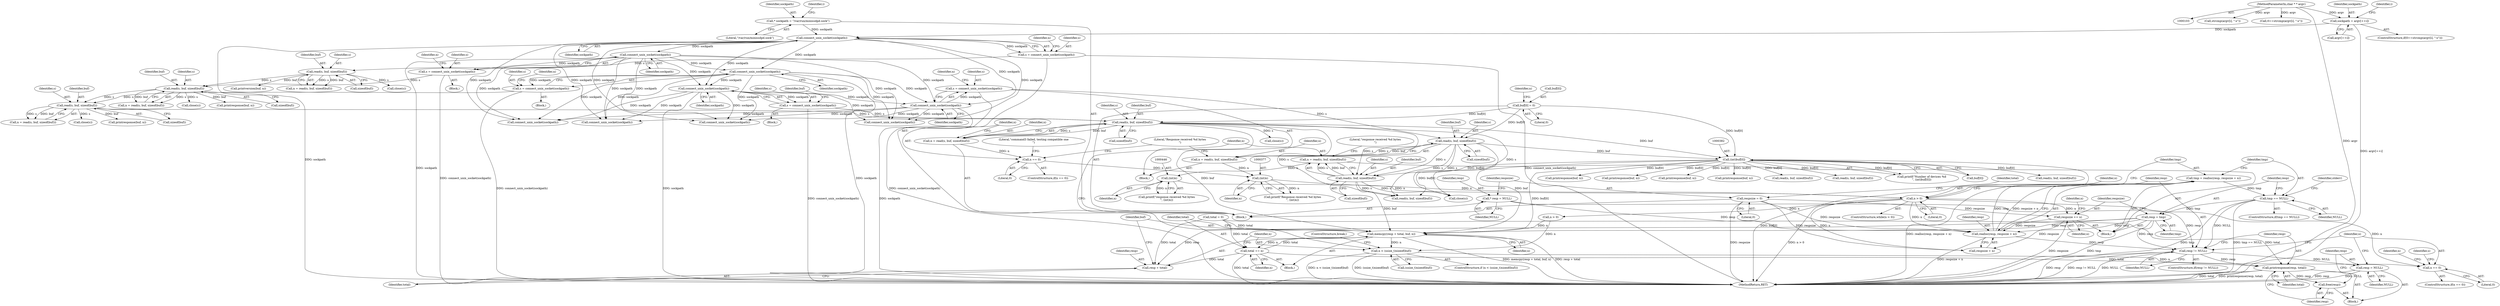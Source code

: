 digraph "0_miniupnp_b238cade9a173c6f751a34acf8ccff838a62aa47_0@API" {
"1000391" [label="(Call,tmp = realloc(resp, respsize + n))"];
"1000393" [label="(Call,realloc(resp, respsize + n))"];
"1000407" [label="(Call,resp = tmp)"];
"1000399" [label="(Call,tmp == NULL)"];
"1000391" [label="(Call,tmp = realloc(resp, respsize + n))"];
"1000145" [label="(Call,* resp = NULL)"];
"1000410" [label="(Call,respsize += n)"];
"1000387" [label="(Call,n > 0)"];
"1000445" [label="(Call,(int)n)"];
"1000436" [label="(Call,n = read(s, buf, sizeof(buf)))"];
"1000438" [label="(Call,read(s, buf, sizeof(buf)))"];
"1000369" [label="(Call,read(s, buf, sizeof(buf)))"];
"1000355" [label="(Call,s = connect_unix_socket(sockpath))"];
"1000357" [label="(Call,connect_unix_socket(sockpath))"];
"1000258" [label="(Call,connect_unix_socket(sockpath))"];
"1000222" [label="(Call,connect_unix_socket(sockpath))"];
"1000159" [label="(Call,* sockpath = \"/var/run/minissdpd.sock\")"];
"1000182" [label="(Call,sockpath = argv[++i])"];
"1000105" [label="(MethodParameterIn,char * * argv)"];
"1000292" [label="(Call,connect_unix_socket(sockpath))"];
"1000326" [label="(Call,connect_unix_socket(sockpath))"];
"1000328" [label="(Call,buf[0] = 0)"];
"1000341" [label="(Call,read(s, buf, sizeof(buf)))"];
"1000304" [label="(Call,read(s, buf, sizeof(buf)))"];
"1000290" [label="(Call,s = connect_unix_socket(sockpath))"];
"1000270" [label="(Call,read(s, buf, sizeof(buf)))"];
"1000232" [label="(Call,read(s, buf, sizeof(buf)))"];
"1000220" [label="(Call,s = connect_unix_socket(sockpath))"];
"1000256" [label="(Call,s = connect_unix_socket(sockpath))"];
"1000324" [label="(Call,s = connect_unix_socket(sockpath))"];
"1000381" [label="(Call,(int)buf[0])"];
"1000376" [label="(Call,(int)n)"];
"1000367" [label="(Call,n = read(s, buf, sizeof(buf)))"];
"1000347" [label="(Call,n == 0)"];
"1000339" [label="(Call,n = read(s, buf, sizeof(buf)))"];
"1000149" [label="(Call,respsize = 0)"];
"1000449" [label="(Call,resp != NULL)"];
"1000453" [label="(Call,printresponse(resp, total))"];
"1000456" [label="(Call,free(resp))"];
"1000458" [label="(Call,resp = NULL)"];
"1000418" [label="(Call,memcpy(resp + total, buf, n))"];
"1000424" [label="(Call,total += n)"];
"1000419" [label="(Call,resp + total)"];
"1000428" [label="(Call,n < (ssize_t)sizeof(buf))"];
"1000462" [label="(Call,n == 0)"];
"1000400" [label="(Identifier,tmp)"];
"1000177" [label="(Call,strcmp(argv[i], \"-s\"))"];
"1000438" [label="(Call,read(s, buf, sizeof(buf)))"];
"1000388" [label="(Identifier,n)"];
"1000443" [label="(Call,printf(\"response received %d bytes\n\", (int)n))"];
"1000420" [label="(Identifier,resp)"];
"1000463" [label="(Identifier,n)"];
"1000367" [label="(Call,n = read(s, buf, sizeof(buf)))"];
"1000458" [label="(Call,resp = NULL)"];
"1000399" [label="(Call,tmp == NULL)"];
"1000386" [label="(ControlStructure,while(n > 0))"];
"1000257" [label="(Identifier,s)"];
"1000357" [label="(Call,connect_unix_socket(sockpath))"];
"1000417" [label="(Block,)"];
"1000272" [label="(Identifier,buf)"];
"1000369" [label="(Call,read(s, buf, sizeof(buf)))"];
"1000183" [label="(Identifier,sockpath)"];
"1000302" [label="(Call,n = read(s, buf, sizeof(buf)))"];
"1000428" [label="(Call,n < (ssize_t)sizeof(buf))"];
"1000375" [label="(Literal,\"Response received %d bytes\n\")"];
"1000233" [label="(Identifier,s)"];
"1000332" [label="(Literal,0)"];
"1000473" [label="(Identifier,n)"];
"1000371" [label="(Identifier,buf)"];
"1000175" [label="(Call,0==strcmp(argv[i], \"-s\"))"];
"1000456" [label="(Call,free(resp))"];
"1000450" [label="(Identifier,resp)"];
"1000268" [label="(Call,n = read(s, buf, sizeof(buf)))"];
"1000325" [label="(Identifier,s)"];
"1000225" [label="(Identifier,n)"];
"1000355" [label="(Call,s = connect_unix_socket(sockpath))"];
"1000470" [label="(Call,connect_unix_socket(sockpath))"];
"1000172" [label="(Identifier,i)"];
"1000426" [label="(Identifier,n)"];
"1000404" [label="(Identifier,stderr)"];
"1000486" [label="(Call,read(s, buf, sizeof(buf)))"];
"1000322" [label="(Call,close(s))"];
"1000222" [label="(Call,connect_unix_socket(sockpath))"];
"1000270" [label="(Call,read(s, buf, sizeof(buf)))"];
"1000339" [label="(Call,n = read(s, buf, sizeof(buf)))"];
"1000423" [label="(Identifier,n)"];
"1000460" [label="(Identifier,NULL)"];
"1000560" [label="(Call,printresponse(buf, n))"];
"1000258" [label="(Call,connect_unix_socket(sockpath))"];
"1000330" [label="(Identifier,buf)"];
"1000496" [label="(Call,printresponse(buf, n))"];
"1000592" [label="(Call,printresponse(buf, n))"];
"1000329" [label="(Call,buf[0])"];
"1000324" [label="(Call,s = connect_unix_socket(sockpath))"];
"1000424" [label="(Call,total += n)"];
"1000381" [label="(Call,(int)buf[0])"];
"1000230" [label="(Call,n = read(s, buf, sizeof(buf)))"];
"1000429" [label="(Identifier,n)"];
"1000439" [label="(Identifier,s)"];
"1000159" [label="(Call,* sockpath = \"/var/run/minissdpd.sock\")"];
"1000261" [label="(Identifier,n)"];
"1000105" [label="(MethodParameterIn,char * * argv)"];
"1000418" [label="(Call,memcpy(resp + total, buf, n))"];
"1000327" [label="(Identifier,sockpath)"];
"1000392" [label="(Identifier,tmp)"];
"1000419" [label="(Call,resp + total)"];
"1000415" [label="(Identifier,n)"];
"1000410" [label="(Call,respsize += n)"];
"1000341" [label="(Call,read(s, buf, sizeof(buf)))"];
"1000550" [label="(Call,read(s, buf, sizeof(buf)))"];
"1000259" [label="(Identifier,sockpath)"];
"1000376" [label="(Call,(int)n)"];
"1000387" [label="(Call,n > 0)"];
"1000235" [label="(Call,sizeof(buf))"];
"1000306" [label="(Identifier,buf)"];
"1000326" [label="(Call,connect_unix_socket(sockpath))"];
"1000352" [label="(Literal,\"command3 failed, testing compatible one\n\")"];
"1000437" [label="(Identifier,n)"];
"1000350" [label="(Block,)"];
"1000287" [label="(Block,)"];
"1000412" [label="(Identifier,n)"];
"1000232" [label="(Call,read(s, buf, sizeof(buf)))"];
"1000334" [label="(Identifier,n)"];
"1000305" [label="(Identifier,s)"];
"1000448" [label="(ControlStructure,if(resp != NULL))"];
"1000427" [label="(ControlStructure,if (n < (ssize_t)sizeof(buf)))"];
"1000393" [label="(Call,realloc(resp, respsize + n))"];
"1000444" [label="(Literal,\"response received %d bytes\n\")"];
"1000451" [label="(Identifier,NULL)"];
"1000582" [label="(Call,read(s, buf, sizeof(buf)))"];
"1000540" [label="(Call,connect_unix_socket(sockpath))"];
"1000151" [label="(Literal,0)"];
"1000379" [label="(Call,printf(\"Number of devices %d\n\", (int)buf[0]))"];
"1000459" [label="(Identifier,resp)"];
"1000161" [label="(Literal,\"/var/run/minissdpd.sock\")"];
"1000452" [label="(Block,)"];
"1000440" [label="(Identifier,buf)"];
"1000409" [label="(Identifier,tmp)"];
"1000254" [label="(Call,close(s))"];
"1000455" [label="(Identifier,total)"];
"1000461" [label="(ControlStructure,if(n == 0))"];
"1000291" [label="(Identifier,s)"];
"1000184" [label="(Call,argv[++i])"];
"1000411" [label="(Identifier,respsize)"];
"1000435" [label="(ControlStructure,break;)"];
"1000343" [label="(Identifier,buf)"];
"1000342" [label="(Identifier,s)"];
"1000383" [label="(Call,buf[0])"];
"1000314" [label="(Call,printresponse(buf, n))"];
"1000155" [label="(Call,total = 0)"];
"1000447" [label="(Identifier,n)"];
"1000292" [label="(Call,connect_unix_socket(sockpath))"];
"1000441" [label="(Call,sizeof(buf))"];
"1000344" [label="(Call,sizeof(buf))"];
"1000234" [label="(Identifier,buf)"];
"1000374" [label="(Call,printf(\"Response received %d bytes\n\", (int)n))"];
"1000407" [label="(Call,resp = tmp)"];
"1000146" [label="(Identifier,resp)"];
"1000290" [label="(Call,s = connect_unix_socket(sockpath))"];
"1000518" [label="(Call,read(s, buf, sizeof(buf)))"];
"1000346" [label="(ControlStructure,if(n == 0))"];
"1000271" [label="(Identifier,s)"];
"1000149" [label="(Call,respsize = 0)"];
"1000349" [label="(Literal,0)"];
"1000293" [label="(Identifier,sockpath)"];
"1000223" [label="(Identifier,sockpath)"];
"1000445" [label="(Call,(int)n)"];
"1000304" [label="(Call,read(s, buf, sizeof(buf)))"];
"1000401" [label="(Identifier,NULL)"];
"1000572" [label="(Call,connect_unix_socket(sockpath))"];
"1000467" [label="(Identifier,s)"];
"1000394" [label="(Identifier,resp)"];
"1000147" [label="(Identifier,NULL)"];
"1000449" [label="(Call,resp != NULL)"];
"1000391" [label="(Call,tmp = realloc(resp, respsize + n))"];
"1000347" [label="(Call,n == 0)"];
"1000414" [label="(Call,n > 0)"];
"1000288" [label="(Call,close(s))"];
"1000464" [label="(Literal,0)"];
"1000378" [label="(Identifier,n)"];
"1000156" [label="(Identifier,total)"];
"1000599" [label="(MethodReturn,RET)"];
"1000280" [label="(Call,printresponse(buf, n))"];
"1000348" [label="(Identifier,n)"];
"1000321" [label="(Block,)"];
"1000372" [label="(Call,sizeof(buf))"];
"1000220" [label="(Call,s = connect_unix_socket(sockpath))"];
"1000150" [label="(Identifier,respsize)"];
"1000436" [label="(Call,n = read(s, buf, sizeof(buf)))"];
"1000454" [label="(Identifier,resp)"];
"1000389" [label="(Literal,0)"];
"1000368" [label="(Identifier,n)"];
"1000390" [label="(Block,)"];
"1000295" [label="(Identifier,n)"];
"1000247" [label="(Call,printversion(buf, n))"];
"1000182" [label="(Call,sockpath = argv[++i])"];
"1000164" [label="(Identifier,i)"];
"1000174" [label="(ControlStructure,if(0==strcmp(argv[i], \"-s\")))"];
"1000508" [label="(Call,connect_unix_socket(sockpath))"];
"1000251" [label="(Block,)"];
"1000256" [label="(Call,s = connect_unix_socket(sockpath))"];
"1000453" [label="(Call,printresponse(resp, total))"];
"1000145" [label="(Call,* resp = NULL)"];
"1000408" [label="(Identifier,resp)"];
"1000395" [label="(Call,respsize + n)"];
"1000457" [label="(Identifier,resp)"];
"1000328" [label="(Call,buf[0] = 0)"];
"1000466" [label="(Call,close(s))"];
"1000370" [label="(Identifier,s)"];
"1000106" [label="(Block,)"];
"1000356" [label="(Identifier,s)"];
"1000358" [label="(Identifier,sockpath)"];
"1000273" [label="(Call,sizeof(buf))"];
"1000221" [label="(Identifier,s)"];
"1000528" [label="(Call,printresponse(buf, n))"];
"1000425" [label="(Identifier,total)"];
"1000340" [label="(Identifier,n)"];
"1000430" [label="(Call,(ssize_t)sizeof(buf))"];
"1000421" [label="(Identifier,total)"];
"1000398" [label="(ControlStructure,if(tmp == NULL))"];
"1000360" [label="(Identifier,n)"];
"1000422" [label="(Identifier,buf)"];
"1000160" [label="(Identifier,sockpath)"];
"1000462" [label="(Call,n == 0)"];
"1000353" [label="(Call,close(s))"];
"1000307" [label="(Call,sizeof(buf))"];
"1000391" -> "1000390"  [label="AST: "];
"1000391" -> "1000393"  [label="CFG: "];
"1000392" -> "1000391"  [label="AST: "];
"1000393" -> "1000391"  [label="AST: "];
"1000400" -> "1000391"  [label="CFG: "];
"1000391" -> "1000599"  [label="DDG: realloc(resp, respsize + n)"];
"1000393" -> "1000391"  [label="DDG: resp"];
"1000393" -> "1000391"  [label="DDG: respsize + n"];
"1000391" -> "1000399"  [label="DDG: tmp"];
"1000393" -> "1000395"  [label="CFG: "];
"1000394" -> "1000393"  [label="AST: "];
"1000395" -> "1000393"  [label="AST: "];
"1000393" -> "1000599"  [label="DDG: respsize + n"];
"1000407" -> "1000393"  [label="DDG: resp"];
"1000145" -> "1000393"  [label="DDG: resp"];
"1000410" -> "1000393"  [label="DDG: respsize"];
"1000149" -> "1000393"  [label="DDG: respsize"];
"1000387" -> "1000393"  [label="DDG: n"];
"1000393" -> "1000449"  [label="DDG: resp"];
"1000407" -> "1000390"  [label="AST: "];
"1000407" -> "1000409"  [label="CFG: "];
"1000408" -> "1000407"  [label="AST: "];
"1000409" -> "1000407"  [label="AST: "];
"1000411" -> "1000407"  [label="CFG: "];
"1000407" -> "1000599"  [label="DDG: tmp"];
"1000399" -> "1000407"  [label="DDG: tmp"];
"1000407" -> "1000418"  [label="DDG: resp"];
"1000407" -> "1000419"  [label="DDG: resp"];
"1000407" -> "1000449"  [label="DDG: resp"];
"1000399" -> "1000398"  [label="AST: "];
"1000399" -> "1000401"  [label="CFG: "];
"1000400" -> "1000399"  [label="AST: "];
"1000401" -> "1000399"  [label="AST: "];
"1000404" -> "1000399"  [label="CFG: "];
"1000408" -> "1000399"  [label="CFG: "];
"1000399" -> "1000599"  [label="DDG: tmp"];
"1000399" -> "1000599"  [label="DDG: tmp == NULL"];
"1000399" -> "1000449"  [label="DDG: NULL"];
"1000145" -> "1000106"  [label="AST: "];
"1000145" -> "1000147"  [label="CFG: "];
"1000146" -> "1000145"  [label="AST: "];
"1000147" -> "1000145"  [label="AST: "];
"1000150" -> "1000145"  [label="CFG: "];
"1000145" -> "1000449"  [label="DDG: resp"];
"1000410" -> "1000390"  [label="AST: "];
"1000410" -> "1000412"  [label="CFG: "];
"1000411" -> "1000410"  [label="AST: "];
"1000412" -> "1000410"  [label="AST: "];
"1000415" -> "1000410"  [label="CFG: "];
"1000410" -> "1000599"  [label="DDG: respsize"];
"1000410" -> "1000395"  [label="DDG: respsize"];
"1000387" -> "1000410"  [label="DDG: n"];
"1000149" -> "1000410"  [label="DDG: respsize"];
"1000387" -> "1000386"  [label="AST: "];
"1000387" -> "1000389"  [label="CFG: "];
"1000388" -> "1000387"  [label="AST: "];
"1000389" -> "1000387"  [label="AST: "];
"1000392" -> "1000387"  [label="CFG: "];
"1000450" -> "1000387"  [label="CFG: "];
"1000387" -> "1000599"  [label="DDG: n > 0"];
"1000445" -> "1000387"  [label="DDG: n"];
"1000376" -> "1000387"  [label="DDG: n"];
"1000387" -> "1000395"  [label="DDG: n"];
"1000387" -> "1000414"  [label="DDG: n"];
"1000387" -> "1000462"  [label="DDG: n"];
"1000445" -> "1000443"  [label="AST: "];
"1000445" -> "1000447"  [label="CFG: "];
"1000446" -> "1000445"  [label="AST: "];
"1000447" -> "1000445"  [label="AST: "];
"1000443" -> "1000445"  [label="CFG: "];
"1000445" -> "1000443"  [label="DDG: n"];
"1000436" -> "1000445"  [label="DDG: n"];
"1000436" -> "1000390"  [label="AST: "];
"1000436" -> "1000438"  [label="CFG: "];
"1000437" -> "1000436"  [label="AST: "];
"1000438" -> "1000436"  [label="AST: "];
"1000444" -> "1000436"  [label="CFG: "];
"1000438" -> "1000436"  [label="DDG: s"];
"1000438" -> "1000436"  [label="DDG: buf"];
"1000438" -> "1000441"  [label="CFG: "];
"1000439" -> "1000438"  [label="AST: "];
"1000440" -> "1000438"  [label="AST: "];
"1000441" -> "1000438"  [label="AST: "];
"1000438" -> "1000418"  [label="DDG: buf"];
"1000369" -> "1000438"  [label="DDG: s"];
"1000341" -> "1000438"  [label="DDG: s"];
"1000381" -> "1000438"  [label="DDG: buf[0]"];
"1000438" -> "1000466"  [label="DDG: s"];
"1000438" -> "1000486"  [label="DDG: s"];
"1000369" -> "1000367"  [label="AST: "];
"1000369" -> "1000372"  [label="CFG: "];
"1000370" -> "1000369"  [label="AST: "];
"1000371" -> "1000369"  [label="AST: "];
"1000372" -> "1000369"  [label="AST: "];
"1000367" -> "1000369"  [label="CFG: "];
"1000369" -> "1000367"  [label="DDG: s"];
"1000369" -> "1000367"  [label="DDG: buf"];
"1000355" -> "1000369"  [label="DDG: s"];
"1000328" -> "1000369"  [label="DDG: buf[0]"];
"1000369" -> "1000381"  [label="DDG: buf"];
"1000369" -> "1000418"  [label="DDG: buf"];
"1000369" -> "1000466"  [label="DDG: s"];
"1000369" -> "1000486"  [label="DDG: s"];
"1000355" -> "1000350"  [label="AST: "];
"1000355" -> "1000357"  [label="CFG: "];
"1000356" -> "1000355"  [label="AST: "];
"1000357" -> "1000355"  [label="AST: "];
"1000360" -> "1000355"  [label="CFG: "];
"1000355" -> "1000599"  [label="DDG: connect_unix_socket(sockpath)"];
"1000357" -> "1000355"  [label="DDG: sockpath"];
"1000357" -> "1000358"  [label="CFG: "];
"1000358" -> "1000357"  [label="AST: "];
"1000357" -> "1000599"  [label="DDG: sockpath"];
"1000258" -> "1000357"  [label="DDG: sockpath"];
"1000222" -> "1000357"  [label="DDG: sockpath"];
"1000292" -> "1000357"  [label="DDG: sockpath"];
"1000326" -> "1000357"  [label="DDG: sockpath"];
"1000357" -> "1000470"  [label="DDG: sockpath"];
"1000357" -> "1000508"  [label="DDG: sockpath"];
"1000357" -> "1000540"  [label="DDG: sockpath"];
"1000357" -> "1000572"  [label="DDG: sockpath"];
"1000258" -> "1000256"  [label="AST: "];
"1000258" -> "1000259"  [label="CFG: "];
"1000259" -> "1000258"  [label="AST: "];
"1000256" -> "1000258"  [label="CFG: "];
"1000258" -> "1000599"  [label="DDG: sockpath"];
"1000258" -> "1000256"  [label="DDG: sockpath"];
"1000222" -> "1000258"  [label="DDG: sockpath"];
"1000258" -> "1000292"  [label="DDG: sockpath"];
"1000258" -> "1000326"  [label="DDG: sockpath"];
"1000258" -> "1000470"  [label="DDG: sockpath"];
"1000258" -> "1000508"  [label="DDG: sockpath"];
"1000258" -> "1000540"  [label="DDG: sockpath"];
"1000258" -> "1000572"  [label="DDG: sockpath"];
"1000222" -> "1000220"  [label="AST: "];
"1000222" -> "1000223"  [label="CFG: "];
"1000223" -> "1000222"  [label="AST: "];
"1000220" -> "1000222"  [label="CFG: "];
"1000222" -> "1000599"  [label="DDG: sockpath"];
"1000222" -> "1000220"  [label="DDG: sockpath"];
"1000159" -> "1000222"  [label="DDG: sockpath"];
"1000182" -> "1000222"  [label="DDG: sockpath"];
"1000222" -> "1000292"  [label="DDG: sockpath"];
"1000222" -> "1000326"  [label="DDG: sockpath"];
"1000222" -> "1000470"  [label="DDG: sockpath"];
"1000222" -> "1000508"  [label="DDG: sockpath"];
"1000222" -> "1000540"  [label="DDG: sockpath"];
"1000222" -> "1000572"  [label="DDG: sockpath"];
"1000159" -> "1000106"  [label="AST: "];
"1000159" -> "1000161"  [label="CFG: "];
"1000160" -> "1000159"  [label="AST: "];
"1000161" -> "1000159"  [label="AST: "];
"1000164" -> "1000159"  [label="CFG: "];
"1000182" -> "1000174"  [label="AST: "];
"1000182" -> "1000184"  [label="CFG: "];
"1000183" -> "1000182"  [label="AST: "];
"1000184" -> "1000182"  [label="AST: "];
"1000172" -> "1000182"  [label="CFG: "];
"1000182" -> "1000599"  [label="DDG: argv[++i]"];
"1000105" -> "1000182"  [label="DDG: argv"];
"1000105" -> "1000103"  [label="AST: "];
"1000105" -> "1000599"  [label="DDG: argv"];
"1000105" -> "1000175"  [label="DDG: argv"];
"1000105" -> "1000177"  [label="DDG: argv"];
"1000292" -> "1000290"  [label="AST: "];
"1000292" -> "1000293"  [label="CFG: "];
"1000293" -> "1000292"  [label="AST: "];
"1000290" -> "1000292"  [label="CFG: "];
"1000292" -> "1000599"  [label="DDG: sockpath"];
"1000292" -> "1000290"  [label="DDG: sockpath"];
"1000292" -> "1000326"  [label="DDG: sockpath"];
"1000292" -> "1000470"  [label="DDG: sockpath"];
"1000292" -> "1000508"  [label="DDG: sockpath"];
"1000292" -> "1000540"  [label="DDG: sockpath"];
"1000292" -> "1000572"  [label="DDG: sockpath"];
"1000326" -> "1000324"  [label="AST: "];
"1000326" -> "1000327"  [label="CFG: "];
"1000327" -> "1000326"  [label="AST: "];
"1000324" -> "1000326"  [label="CFG: "];
"1000326" -> "1000599"  [label="DDG: sockpath"];
"1000326" -> "1000324"  [label="DDG: sockpath"];
"1000326" -> "1000470"  [label="DDG: sockpath"];
"1000326" -> "1000508"  [label="DDG: sockpath"];
"1000326" -> "1000540"  [label="DDG: sockpath"];
"1000326" -> "1000572"  [label="DDG: sockpath"];
"1000328" -> "1000106"  [label="AST: "];
"1000328" -> "1000332"  [label="CFG: "];
"1000329" -> "1000328"  [label="AST: "];
"1000332" -> "1000328"  [label="AST: "];
"1000334" -> "1000328"  [label="CFG: "];
"1000328" -> "1000341"  [label="DDG: buf[0]"];
"1000328" -> "1000381"  [label="DDG: buf[0]"];
"1000341" -> "1000339"  [label="AST: "];
"1000341" -> "1000344"  [label="CFG: "];
"1000342" -> "1000341"  [label="AST: "];
"1000343" -> "1000341"  [label="AST: "];
"1000344" -> "1000341"  [label="AST: "];
"1000339" -> "1000341"  [label="CFG: "];
"1000341" -> "1000339"  [label="DDG: s"];
"1000341" -> "1000339"  [label="DDG: buf"];
"1000304" -> "1000341"  [label="DDG: s"];
"1000324" -> "1000341"  [label="DDG: s"];
"1000341" -> "1000353"  [label="DDG: s"];
"1000341" -> "1000381"  [label="DDG: buf"];
"1000341" -> "1000418"  [label="DDG: buf"];
"1000341" -> "1000466"  [label="DDG: s"];
"1000341" -> "1000486"  [label="DDG: s"];
"1000304" -> "1000302"  [label="AST: "];
"1000304" -> "1000307"  [label="CFG: "];
"1000305" -> "1000304"  [label="AST: "];
"1000306" -> "1000304"  [label="AST: "];
"1000307" -> "1000304"  [label="AST: "];
"1000302" -> "1000304"  [label="CFG: "];
"1000304" -> "1000302"  [label="DDG: s"];
"1000304" -> "1000302"  [label="DDG: buf"];
"1000290" -> "1000304"  [label="DDG: s"];
"1000270" -> "1000304"  [label="DDG: s"];
"1000304" -> "1000314"  [label="DDG: buf"];
"1000304" -> "1000322"  [label="DDG: s"];
"1000290" -> "1000287"  [label="AST: "];
"1000291" -> "1000290"  [label="AST: "];
"1000295" -> "1000290"  [label="CFG: "];
"1000290" -> "1000599"  [label="DDG: connect_unix_socket(sockpath)"];
"1000270" -> "1000268"  [label="AST: "];
"1000270" -> "1000273"  [label="CFG: "];
"1000271" -> "1000270"  [label="AST: "];
"1000272" -> "1000270"  [label="AST: "];
"1000273" -> "1000270"  [label="AST: "];
"1000268" -> "1000270"  [label="CFG: "];
"1000270" -> "1000268"  [label="DDG: s"];
"1000270" -> "1000268"  [label="DDG: buf"];
"1000232" -> "1000270"  [label="DDG: s"];
"1000256" -> "1000270"  [label="DDG: s"];
"1000270" -> "1000280"  [label="DDG: buf"];
"1000270" -> "1000288"  [label="DDG: s"];
"1000232" -> "1000230"  [label="AST: "];
"1000232" -> "1000235"  [label="CFG: "];
"1000233" -> "1000232"  [label="AST: "];
"1000234" -> "1000232"  [label="AST: "];
"1000235" -> "1000232"  [label="AST: "];
"1000230" -> "1000232"  [label="CFG: "];
"1000232" -> "1000230"  [label="DDG: s"];
"1000232" -> "1000230"  [label="DDG: buf"];
"1000220" -> "1000232"  [label="DDG: s"];
"1000232" -> "1000247"  [label="DDG: buf"];
"1000232" -> "1000254"  [label="DDG: s"];
"1000220" -> "1000106"  [label="AST: "];
"1000221" -> "1000220"  [label="AST: "];
"1000225" -> "1000220"  [label="CFG: "];
"1000220" -> "1000599"  [label="DDG: connect_unix_socket(sockpath)"];
"1000256" -> "1000251"  [label="AST: "];
"1000257" -> "1000256"  [label="AST: "];
"1000261" -> "1000256"  [label="CFG: "];
"1000256" -> "1000599"  [label="DDG: connect_unix_socket(sockpath)"];
"1000324" -> "1000321"  [label="AST: "];
"1000325" -> "1000324"  [label="AST: "];
"1000330" -> "1000324"  [label="CFG: "];
"1000324" -> "1000599"  [label="DDG: connect_unix_socket(sockpath)"];
"1000381" -> "1000379"  [label="AST: "];
"1000381" -> "1000383"  [label="CFG: "];
"1000382" -> "1000381"  [label="AST: "];
"1000383" -> "1000381"  [label="AST: "];
"1000379" -> "1000381"  [label="CFG: "];
"1000381" -> "1000599"  [label="DDG: buf[0]"];
"1000381" -> "1000379"  [label="DDG: buf[0]"];
"1000381" -> "1000418"  [label="DDG: buf[0]"];
"1000381" -> "1000486"  [label="DDG: buf[0]"];
"1000381" -> "1000496"  [label="DDG: buf[0]"];
"1000381" -> "1000518"  [label="DDG: buf[0]"];
"1000381" -> "1000528"  [label="DDG: buf[0]"];
"1000381" -> "1000550"  [label="DDG: buf[0]"];
"1000381" -> "1000560"  [label="DDG: buf[0]"];
"1000381" -> "1000582"  [label="DDG: buf[0]"];
"1000381" -> "1000592"  [label="DDG: buf[0]"];
"1000376" -> "1000374"  [label="AST: "];
"1000376" -> "1000378"  [label="CFG: "];
"1000377" -> "1000376"  [label="AST: "];
"1000378" -> "1000376"  [label="AST: "];
"1000374" -> "1000376"  [label="CFG: "];
"1000376" -> "1000374"  [label="DDG: n"];
"1000367" -> "1000376"  [label="DDG: n"];
"1000347" -> "1000376"  [label="DDG: n"];
"1000367" -> "1000350"  [label="AST: "];
"1000368" -> "1000367"  [label="AST: "];
"1000375" -> "1000367"  [label="CFG: "];
"1000347" -> "1000346"  [label="AST: "];
"1000347" -> "1000349"  [label="CFG: "];
"1000348" -> "1000347"  [label="AST: "];
"1000349" -> "1000347"  [label="AST: "];
"1000352" -> "1000347"  [label="CFG: "];
"1000375" -> "1000347"  [label="CFG: "];
"1000339" -> "1000347"  [label="DDG: n"];
"1000339" -> "1000106"  [label="AST: "];
"1000340" -> "1000339"  [label="AST: "];
"1000348" -> "1000339"  [label="CFG: "];
"1000149" -> "1000106"  [label="AST: "];
"1000149" -> "1000151"  [label="CFG: "];
"1000150" -> "1000149"  [label="AST: "];
"1000151" -> "1000149"  [label="AST: "];
"1000156" -> "1000149"  [label="CFG: "];
"1000149" -> "1000599"  [label="DDG: respsize"];
"1000149" -> "1000395"  [label="DDG: respsize"];
"1000449" -> "1000448"  [label="AST: "];
"1000449" -> "1000451"  [label="CFG: "];
"1000450" -> "1000449"  [label="AST: "];
"1000451" -> "1000449"  [label="AST: "];
"1000454" -> "1000449"  [label="CFG: "];
"1000463" -> "1000449"  [label="CFG: "];
"1000449" -> "1000599"  [label="DDG: resp"];
"1000449" -> "1000599"  [label="DDG: resp != NULL"];
"1000449" -> "1000599"  [label="DDG: NULL"];
"1000449" -> "1000453"  [label="DDG: resp"];
"1000449" -> "1000458"  [label="DDG: NULL"];
"1000453" -> "1000452"  [label="AST: "];
"1000453" -> "1000455"  [label="CFG: "];
"1000454" -> "1000453"  [label="AST: "];
"1000455" -> "1000453"  [label="AST: "];
"1000457" -> "1000453"  [label="CFG: "];
"1000453" -> "1000599"  [label="DDG: total"];
"1000453" -> "1000599"  [label="DDG: printresponse(resp, total)"];
"1000424" -> "1000453"  [label="DDG: total"];
"1000155" -> "1000453"  [label="DDG: total"];
"1000453" -> "1000456"  [label="DDG: resp"];
"1000456" -> "1000452"  [label="AST: "];
"1000456" -> "1000457"  [label="CFG: "];
"1000457" -> "1000456"  [label="AST: "];
"1000459" -> "1000456"  [label="CFG: "];
"1000458" -> "1000452"  [label="AST: "];
"1000458" -> "1000460"  [label="CFG: "];
"1000459" -> "1000458"  [label="AST: "];
"1000460" -> "1000458"  [label="AST: "];
"1000463" -> "1000458"  [label="CFG: "];
"1000458" -> "1000599"  [label="DDG: NULL"];
"1000458" -> "1000599"  [label="DDG: resp"];
"1000418" -> "1000417"  [label="AST: "];
"1000418" -> "1000423"  [label="CFG: "];
"1000419" -> "1000418"  [label="AST: "];
"1000422" -> "1000418"  [label="AST: "];
"1000423" -> "1000418"  [label="AST: "];
"1000425" -> "1000418"  [label="CFG: "];
"1000418" -> "1000599"  [label="DDG: memcpy(resp + total, buf, n)"];
"1000418" -> "1000599"  [label="DDG: resp + total"];
"1000424" -> "1000418"  [label="DDG: total"];
"1000155" -> "1000418"  [label="DDG: total"];
"1000414" -> "1000418"  [label="DDG: n"];
"1000418" -> "1000424"  [label="DDG: n"];
"1000418" -> "1000428"  [label="DDG: n"];
"1000424" -> "1000417"  [label="AST: "];
"1000424" -> "1000426"  [label="CFG: "];
"1000425" -> "1000424"  [label="AST: "];
"1000426" -> "1000424"  [label="AST: "];
"1000429" -> "1000424"  [label="CFG: "];
"1000424" -> "1000599"  [label="DDG: total"];
"1000424" -> "1000419"  [label="DDG: total"];
"1000155" -> "1000424"  [label="DDG: total"];
"1000419" -> "1000421"  [label="CFG: "];
"1000420" -> "1000419"  [label="AST: "];
"1000421" -> "1000419"  [label="AST: "];
"1000422" -> "1000419"  [label="CFG: "];
"1000155" -> "1000419"  [label="DDG: total"];
"1000428" -> "1000427"  [label="AST: "];
"1000428" -> "1000430"  [label="CFG: "];
"1000429" -> "1000428"  [label="AST: "];
"1000430" -> "1000428"  [label="AST: "];
"1000435" -> "1000428"  [label="CFG: "];
"1000437" -> "1000428"  [label="CFG: "];
"1000428" -> "1000599"  [label="DDG: n < (ssize_t)sizeof(buf)"];
"1000428" -> "1000599"  [label="DDG: (ssize_t)sizeof(buf)"];
"1000414" -> "1000428"  [label="DDG: n"];
"1000428" -> "1000462"  [label="DDG: n"];
"1000462" -> "1000461"  [label="AST: "];
"1000462" -> "1000464"  [label="CFG: "];
"1000463" -> "1000462"  [label="AST: "];
"1000464" -> "1000462"  [label="AST: "];
"1000467" -> "1000462"  [label="CFG: "];
"1000473" -> "1000462"  [label="CFG: "];
}
